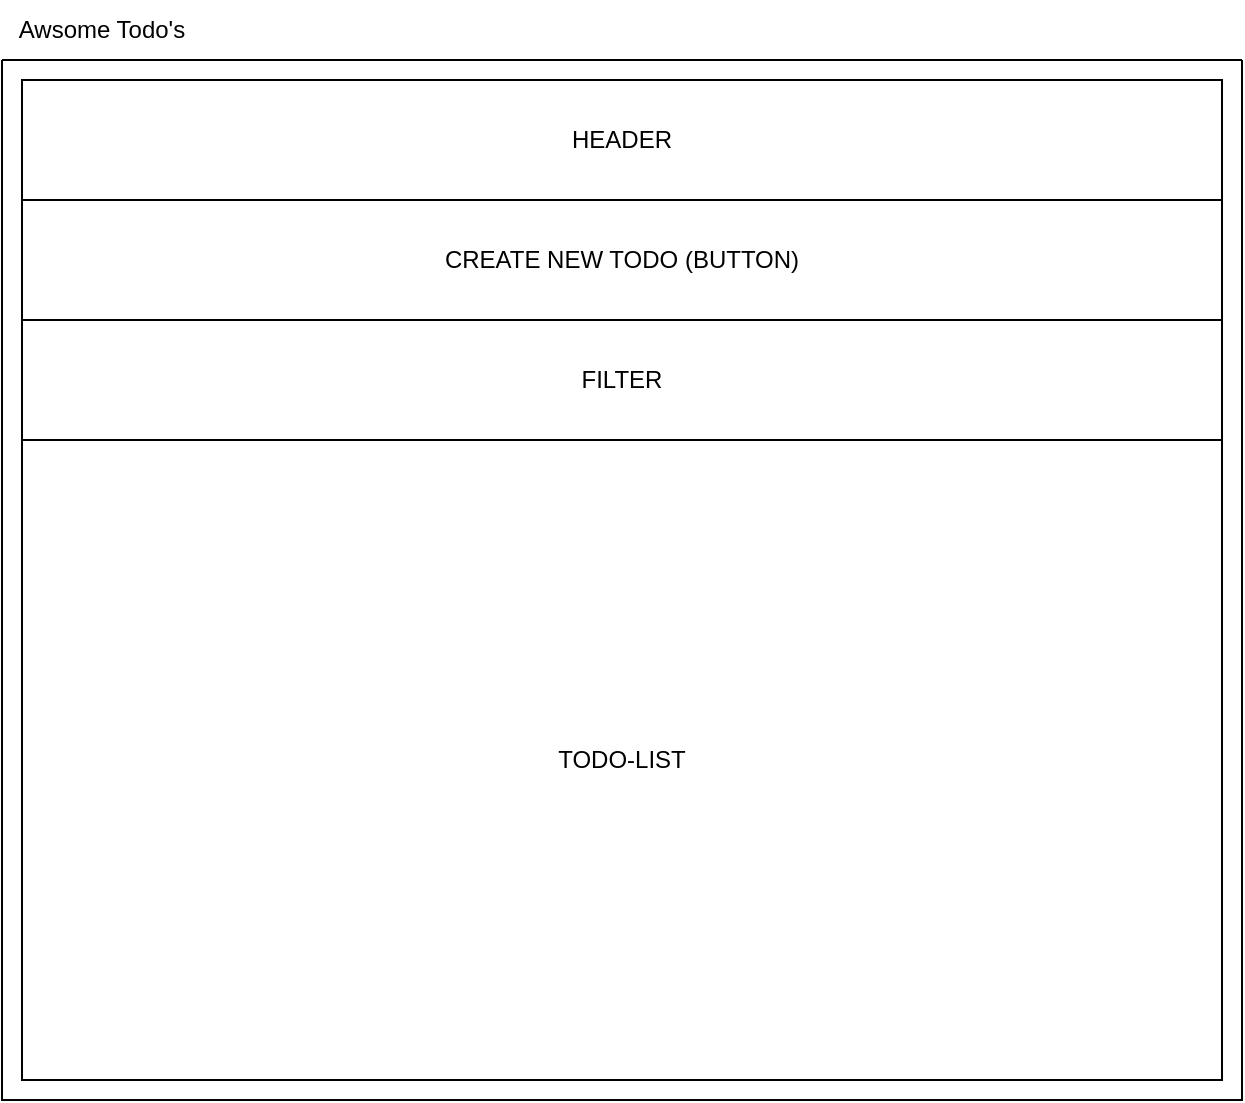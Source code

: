 <mxfile version="28.2.5">
  <diagram name="Seite-1" id="NoY9gzUj-63Kk3tP_tck">
    <mxGraphModel dx="1426" dy="840" grid="1" gridSize="10" guides="1" tooltips="1" connect="1" arrows="1" fold="1" page="1" pageScale="1" pageWidth="827" pageHeight="1169" math="0" shadow="0">
      <root>
        <mxCell id="0" />
        <mxCell id="1" parent="0" />
        <mxCell id="P5cJxwo3unp2Ga8hUJS3-3" value="HEADER" style="rounded=0;whiteSpace=wrap;html=1;" vertex="1" parent="1">
          <mxGeometry x="120" y="80" width="600" height="60" as="geometry" />
        </mxCell>
        <mxCell id="P5cJxwo3unp2Ga8hUJS3-4" value="CREATE NEW TODO (BUTTON)" style="rounded=0;whiteSpace=wrap;html=1;" vertex="1" parent="1">
          <mxGeometry x="120" y="140" width="600" height="60" as="geometry" />
        </mxCell>
        <mxCell id="P5cJxwo3unp2Ga8hUJS3-5" value="FILTER" style="rounded=0;whiteSpace=wrap;html=1;" vertex="1" parent="1">
          <mxGeometry x="120" y="200" width="600" height="60" as="geometry" />
        </mxCell>
        <mxCell id="P5cJxwo3unp2Ga8hUJS3-6" value="TODO-LIST" style="rounded=0;whiteSpace=wrap;html=1;" vertex="1" parent="1">
          <mxGeometry x="120" y="260" width="600" height="320" as="geometry" />
        </mxCell>
        <mxCell id="P5cJxwo3unp2Ga8hUJS3-9" value="" style="swimlane;startSize=0;" vertex="1" parent="1">
          <mxGeometry x="110" y="70" width="620" height="520" as="geometry" />
        </mxCell>
        <mxCell id="P5cJxwo3unp2Ga8hUJS3-10" value="Awsome Todo&#39;s" style="text;html=1;align=center;verticalAlign=middle;whiteSpace=wrap;rounded=0;" vertex="1" parent="1">
          <mxGeometry x="110" y="40" width="100" height="30" as="geometry" />
        </mxCell>
      </root>
    </mxGraphModel>
  </diagram>
</mxfile>
